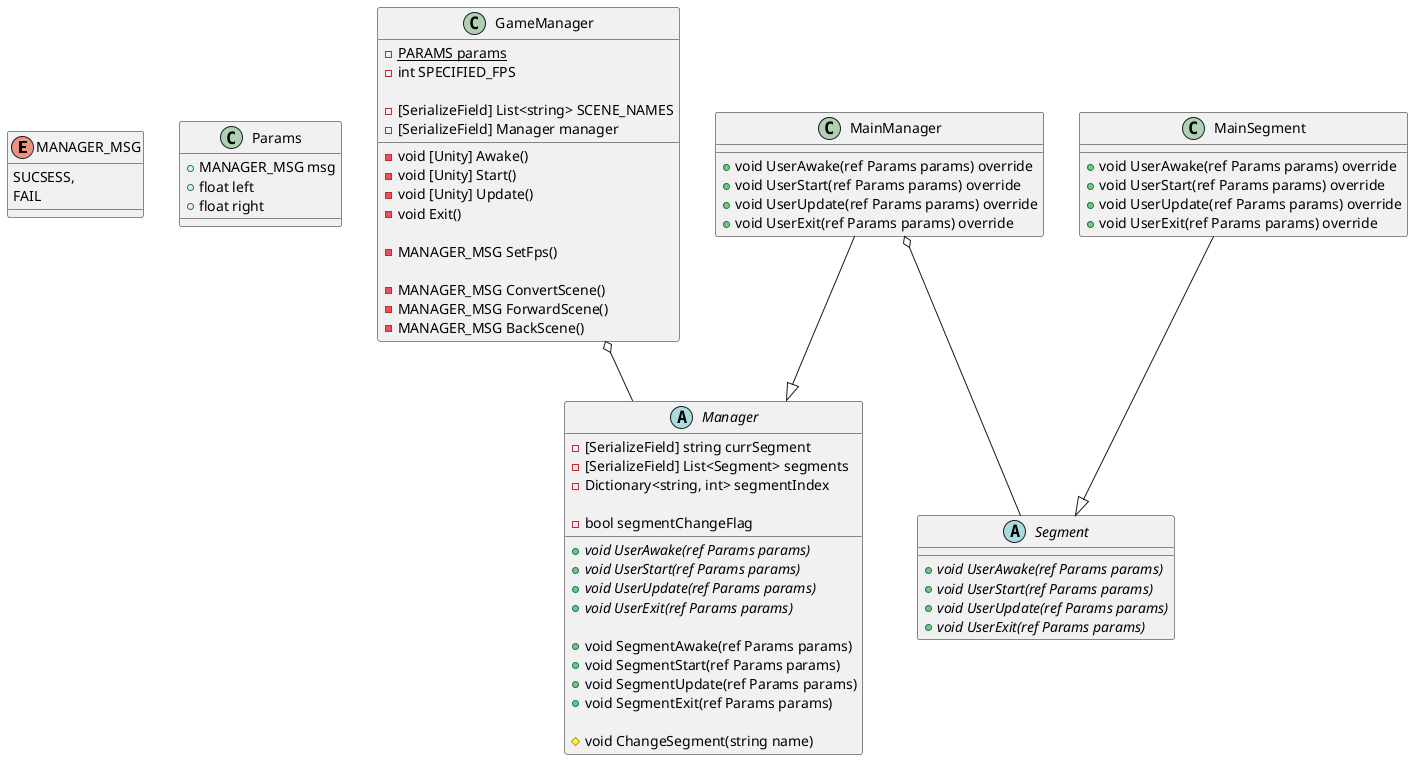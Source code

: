 ﻿@startuml Unity Minecraft System

enum MANAGER_MSG
{
    SUCSESS,
    FAIL
}

class Params
{
    + MANAGER_MSG msg
    + float left
    + float right
}

GameManager o-- Manager
class GameManager
{
    - {static} PARAMS params
    - int SPECIFIED_FPS

    - [SerializeField] List<string> SCENE_NAMES
    - [SerializeField] Manager manager

    - void [Unity] Awake()
    - void [Unity] Start()
    - void [Unity] Update()
    - void Exit()

    - MANAGER_MSG SetFps()

    - MANAGER_MSG ConvertScene()
    - MANAGER_MSG ForwardScene()
    - MANAGER_MSG BackScene()
}

abstract class Manager
{
    - [SerializeField] string currSegment
    - [SerializeField] List<Segment> segments
    - Dictionary<string, int> segmentIndex

    - bool segmentChangeFlag

    + {abstract} void UserAwake(ref Params params)
    + {abstract} void UserStart(ref Params params)
    + {abstract} void UserUpdate(ref Params params)
    + {abstract} void UserExit(ref Params params)

    + void SegmentAwake(ref Params params)
    + void SegmentStart(ref Params params)
    + void SegmentUpdate(ref Params params)
    + void SegmentExit(ref Params params)

    # void ChangeSegment(string name)
}

MainManager --|> Manager
MainManager o-- Segment
class MainManager
{
    + void UserAwake(ref Params params) override
    + void UserStart(ref Params params) override
    + void UserUpdate(ref Params params) override
    + void UserExit(ref Params params) override
}

abstract class Segment
{
    + {abstract} void UserAwake(ref Params params)
    + {abstract} void UserStart(ref Params params)
    + {abstract} void UserUpdate(ref Params params)
    + {abstract} void UserExit(ref Params params)
}

MainSegment --|> Segment
class MainSegment
{
    + void UserAwake(ref Params params) override
    + void UserStart(ref Params params) override
    + void UserUpdate(ref Params params) override
    + void UserExit(ref Params params) override
}


@enduml